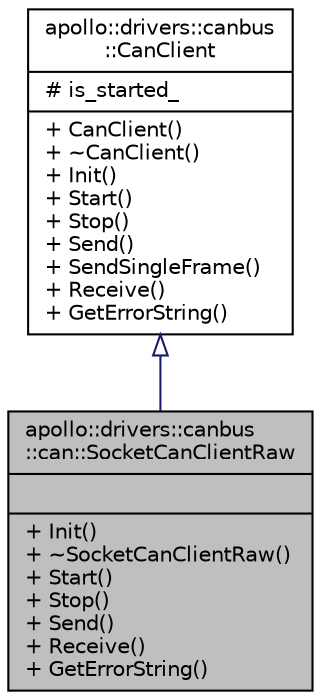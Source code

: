 digraph "apollo::drivers::canbus::can::SocketCanClientRaw"
{
  edge [fontname="Helvetica",fontsize="10",labelfontname="Helvetica",labelfontsize="10"];
  node [fontname="Helvetica",fontsize="10",shape=record];
  Node2 [label="{apollo::drivers::canbus\l::can::SocketCanClientRaw\n||+ Init()\l+ ~SocketCanClientRaw()\l+ Start()\l+ Stop()\l+ Send()\l+ Receive()\l+ GetErrorString()\l}",height=0.2,width=0.4,color="black", fillcolor="grey75", style="filled", fontcolor="black"];
  Node3 -> Node2 [dir="back",color="midnightblue",fontsize="10",style="solid",arrowtail="onormal",fontname="Helvetica"];
  Node3 [label="{apollo::drivers::canbus\l::CanClient\n|# is_started_\l|+ CanClient()\l+ ~CanClient()\l+ Init()\l+ Start()\l+ Stop()\l+ Send()\l+ SendSingleFrame()\l+ Receive()\l+ GetErrorString()\l}",height=0.2,width=0.4,color="black", fillcolor="white", style="filled",URL="$classapollo_1_1drivers_1_1canbus_1_1CanClient.html",tooltip="The class which defines the CAN client to send and receive message. "];
}
